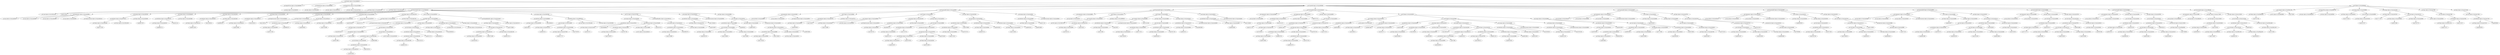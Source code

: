 strict digraph  {
<_ast.alias object at 0xa1be9cf10>;
<_ast.ImportFrom object at 0xa2a0b6090>;
<_ast.alias object at 0xa1be9c990>;
<_ast.ImportFrom object at 0xa2a0b68d0>;
<_ast.alias object at 0xa2a0db7d0>;
<_ast.alias object at 0xa2a437610>;
<_ast.ImportFrom object at 0xa2a3536d0>;
<_ast.Load object at 0x10295c1d0>;
<_ast.Name object at 0xa2a0b1950>;
<_ast.Name object at 0xa2a0ece50>;
Load4126530;
<_ast.arg object at 0xa2a4d2f10>;
<_ast.arg object at 0xa2a4d2fd0>;
<_ast.arg object at 0xa2a4d2e90>;
<_ast.arg object at 0xa2a4d2f50>;
<_ast.NameConstant object at 0xa2a4d2e10>;
<_ast.arguments object at 0xa2a4d2f90>;
<_ast.Name object at 0xa2a4d2ed0>;
Load3727339;
<_ast.Store object at 0x10295c290>;
<_ast.Attribute object at 0xa2a075b10>;
<_ast.Name object at 0xa2a4d2d90>;
Load9387109;
<_ast.Assign object at 0xa2a3f3290>;
<_ast.Name object at 0xa2a4d2d10>;
Load8694714;
<_ast.Attribute object at 0xa2a4d2e50>;
Store653216;
<_ast.Num object at 0xa2a4d2dd0>;
<_ast.Assign object at 0xa26a8eed0>;
<_ast.Name object at 0xa2a4d2c10>;
Load6012456;
<_ast.Attribute object at 0xa2a4d2d50>;
Store1999024;
<_ast.Name object at 0xa2a4d2cd0>;
Load6980192;
<_ast.Assign object at 0xa2a4d2c90>;
<_ast.Name object at 0xa2a4d2b10>;
Load5229961;
<_ast.Attribute object at 0xa2a4d2c50>;
Store5028014;
<_ast.NameConstant object at 0xa2a4d2bd0>;
<_ast.Assign object at 0xa2a4d2b90>;
<_ast.Name object at 0xa2a4d2b50>;
Store2388315;
<_ast.Name object at 0xa2a4d2990>;
Load3512539;
<_ast.Attribute object at 0xa2a4d2ad0>;
Load8486279;
<_ast.Name object at 0xa2a4d2a50>;
Load3059825;
<_ast.Call object at 0xa2a4d2a10>;
<_ast.Assign object at 0xa2a4d2a90>;
<_ast.Name object at 0xa2a4d2850>;
Load7201986;
<_ast.Attribute object at 0xa2a4d29d0>;
Store589846;
<_ast.List object at 0xa2a4d2910>;
Load2594186;
<_ast.Assign object at 0xa2a4d28d0>;
<_ast.Name object at 0xa2a4d2890>;
Store4219173;
<_ast.Num object at 0xa2a4d2750>;
<_ast.Assign object at 0xa2a4d27d0>;
<_ast.NameConstant object at 0xa2a4d2790>;
<_ast.Name object at 0xa2a4d2710>;
Store8934625;
<_ast.Name object at 0xa2a4d2550>;
Load4912866;
<_ast.Attribute object at 0xa2a4d2690>;
Load7546886;
<_ast.Name object at 0xa2a4d2510>;
Load9403602;
<_ast.Attribute object at 0xa2a4d2450>;
Load6708793;
<_ast.Call object at 0xa2a4d2590>;
<_ast.Attribute object at 0xa2a4d24d0>;
Load8026606;
<_ast.Str object at 0xa2a4d23d0>;
<_ast.Call object at 0xa2a4d2610>;
<_ast.Call object at 0xa2a4d25d0>;
<_ast.Assign object at 0xa2a4d2650>;
<_ast.Name object at 0xa2a4d2390>;
Load6623154;
<_ast.Attribute object at 0xa2a4d22d0>;
Load1443143;
<_ast.Attribute object at 0xa2a4d2410>;
Load4514714;
<_ast.Name object at 0xa2a4d2250>;
Load4608819;
<_ast.Call object at 0xa2a4d2350>;
<_ast.Expr object at 0xa2a4d2490>;
<_ast.Name object at 0xa2a4d2310>;
Store6088330;
<_ast.Add object at 0x10295cc90>;
<_ast.Num object at 0xa2a4d21d0>;
<_ast.AugAssign object at 0xa2a0b6350>;
<_ast.Name object at 0xa2a4d20d0>;
Load3390100;
<_ast.Attribute object at 0xa2a4d2210>;
Load9732589;
<_ast.Name object at 0xa2a4d2190>;
Load9581740;
<_ast.Call object at 0xa2a4d2150>;
<_ast.Expr object at 0xa2a4d2290>;
<_ast.While object at 0xa2a4d26d0>;
<_ast.Name object at 0xa2a4d2050>;
Load7570669;
<_ast.Pass object at 0xa2a4d2110>;
<_ast.ExceptHandler object at 0xa26235450>;
<_ast.Try object at 0xa2a4d2810>;
<_ast.Name object at 0xa2a4d2090>;
Load220502;
<_ast.Attribute object at 0xa1ba0bbd0>;
Store2886043;
<_ast.Name object at 0xa29c02410>;
Load6904243;
<_ast.Name object at 0xa2a257b50>;
Load5217727;
<_ast.Attribute object at 0xa29c02bd0>;
Load2784978;
<_ast.Call object at 0xa2a1f4d90>;
<_ast.Sub object at 0x10295cd50>;
<_ast.Num object at 0xa1b928390>;
<_ast.BinOp object at 0xa29bf07d0>;
<_ast.Assign object at 0xa1be942d0>;
<_ast.Name object at 0xa2a31e910>;
Load2052471;
<_ast.Attribute object at 0xa2a22f310>;
Store8488668;
<_ast.Name object at 0xa2a1ebf10>;
Load7250679;
<_ast.Attribute object at 0xa2a2a1ed0>;
Load1907198;
<_ast.Str object at 0xa2a3eb410>;
<_ast.Index object at 0xa2a23efd0>;
<_ast.Subscript object at 0xa2a204a90>;
Load1550716;
<_ast.Assign object at 0xa2a440490>;
<_ast.Name object at 0xa2a0c6410>;
Load1130488;
<_ast.Attribute object at 0xa2a0c6810>;
Store8895370;
<_ast.Num object at 0xa2a0c6d90>;
<_ast.Assign object at 0xa2a0c6210>;
<_ast.ExceptHandler object at 0xa2a49d110>;
<_ast.Try object at 0xa2a134790>;
<_ast.Name object at 0xa2a0c6790>;
Load2354997;
<_ast.Attribute object at 0xa2a0c60d0>;
Store7486564;
<_ast.NameConstant object at 0xa2a0c6950>;
<_ast.Assign object at 0xa2a0c6e10>;
<_ast.Name object at 0xa2a4cff50>;
Load5283130;
<_ast.Name object at 0xa2a4cfb10>;
Load1194682;
<_ast.Name object at 0xa2a4cfed0>;
Load730969;
<_ast.Call object at 0xa2a4cfb90>;
<_ast.Attribute object at 0xa2a4cffd0>;
Load498243;
<_ast.Name object at 0xa2a4cfa90>;
Load6678978;
<_ast.Name object at 0xa2a4cf990>;
Load2745534;
<_ast.Attribute object at 0xa2a4cfdd0>;
Load1136420;
<_ast.Num object at 0xa2a4cf910>;
<_ast.Index object at 0xa2a4cfd50>;
<_ast.Subscript object at 0xa2a4cfa10>;
Load6854988;
<_ast.keyword object at 0xa2a4cfe50>;
<_ast.Call object at 0xa2a4cfc10>;
<_ast.Expr object at 0xa2a4cfd90>;
<_ast.FunctionDef object at 0xa29bd8450>;
<_ast.arg object at 0xa2a4cf890>;
<_ast.arg object at 0xa2a4cfc50>;
<_ast.NameConstant object at 0xa2a4cf810>;
<_ast.arguments object at 0xa2a4cfcd0>;
<_ast.Name object at 0xa2a4cfb50>;
Load4045828;
<_ast.Attribute object at 0xa2a4cf790>;
Load720618;
<_ast.Return object at 0xa2a4cf710>;
<_ast.If object at 0xa2a4cfbd0>;
<_ast.Name object at 0xa2a4cfa50>;
Load1142689;
<_ast.IsNot object at 0x102961fd0>;
<_ast.NameConstant object at 0xa2a4cf610>;
<_ast.Compare object at 0xa2a4cf690>;
<_ast.Name object at 0xa2a4cf590>;
Load1595734;
<_ast.Attribute object at 0xa2a4cf9d0>;
Store8482570;
<_ast.Num object at 0xa2a4cf950>;
<_ast.Assign object at 0xa2a450190>;
<_ast.Name object at 0xa2a4cf850>;
Load2613123;
<_ast.Attribute object at 0xa2a4cf490>;
Load2135736;
<_ast.Name object at 0xa2a4cf210>;
Load4325537;
<_ast.Attribute object at 0xa2a4cf390>;
Load5187038;
<_ast.Name object at 0xa2a4cf190>;
Load7915495;
<_ast.Index object at 0xa2a4cf0d0>;
<_ast.Subscript object at 0xa2a4cf7d0>;
Load4790439;
<_ast.keyword object at 0xa2a4cf410>;
<_ast.Call object at 0xa2a4cf8d0>;
<_ast.Expr object at 0xa2a4cf510>;
<_ast.If object at 0xa2a4cfad0>;
<_ast.Name object at 0xa2a4cf050>;
Load1576231;
<_ast.Attribute object at 0xa2a4cf450>;
Load5105210;
<_ast.Attribute object at 0xa2a4cf090>;
Load2706892;
<_ast.Name object at 0xa2a4cf4d0>;
Load8487516;
<_ast.Attribute object at 0xa2a4cf3d0>;
Load4392832;
<_ast.Name object at 0xa2a4cf550>;
Load1516062;
<_ast.Attribute object at 0xa2a4cf350>;
Load9034911;
<_ast.Call object at 0xa2a4cf250>;
<_ast.Expr object at 0xa2a4cf1d0>;
<_ast.Name object at 0xa2a4cfe90>;
Load8555880;
<_ast.Attribute object at 0xa2a4cf5d0>;
Store672192;
<_ast.NameConstant object at 0xa2a4cf650>;
<_ast.Assign object at 0xa2a4cf2d0>;
<_ast.FunctionDef object at 0xa1ae4fc90>;
<_ast.arg object at 0xa2a4cfe10>;
<_ast.arguments object at 0xa2a4cf6d0>;
<_ast.Not object at 0x1029617d0>;
<_ast.Name object at 0xa2a4cdf50>;
Load7601531;
<_ast.Attribute object at 0xa2a4cf750>;
Load142615;
<_ast.UnaryOp object at 0xa2a4cf290>;
<_ast.Return object at 0xa1b6f9450>;
<_ast.If object at 0xa2a4cfd10>;
<_ast.Name object at 0xa2a4cde50>;
Load313490;
<_ast.Attribute object at 0xa2a4cdf90>;
Load21897;
<_ast.NameConstant object at 0xa2a4cde10>;
<_ast.Compare object at 0xa2a4cdfd0>;
IsNot7651380;
<_ast.Name object at 0xa2a4cdd10>;
Load7395450;
<_ast.Attribute object at 0xa2a4cdd50>;
Load8715253;
<_ast.Name object at 0xa2a4cdc90>;
Load6040243;
<_ast.Attribute object at 0xa2a4cdcd0>;
Load1941238;
<_ast.Call object at 0xa2a4cdd90>;
<_ast.Expr object at 0xa2a4cddd0>;
<_ast.Name object at 0xa2a4cdb90>;
Load8549131;
<_ast.Attribute object at 0xa2a4cdc10>;
Store6892680;
<_ast.NameConstant object at 0xa2a4cdb50>;
<_ast.Assign object at 0xa2a4cdc50>;
<_ast.If object at 0xa2a4cdf10>;
<_ast.Name object at 0xa2a4cda90>;
Load5053600;
<_ast.Attribute object at 0xa2a4cdad0>;
Store7849897;
<_ast.NameConstant object at 0xa2a4cda50>;
<_ast.Assign object at 0xa2a4cdb10>;
<_ast.FunctionDef object at 0xa2a4cf310>;
<_ast.arg object at 0xa2a4cd990>;
<_ast.arguments object at 0xa2a4cd9d0>;
<_ast.Name object at 0xa2a4cd8d0>;
Load1411755;
<_ast.Attribute object at 0xa2a4cd910>;
Store1614578;
<_ast.Num object at 0xa2a4cd890>;
<_ast.AugAssign object at 0xa2a4cd950>;
Add6735770;
<_ast.Name object at 0xa2a4cd750>;
Load1409429;
<_ast.Attribute object at 0xa2a4cd790>;
Load4021384;
<_ast.Name object at 0xa2a4cd650>;
Load9316963;
<_ast.Attribute object at 0xa2a4cd690>;
Load8967292;
<_ast.Name object at 0xa2a4cd590>;
Load8301575;
<_ast.Attribute object at 0xa2a4cd5d0>;
Load2253740;
<_ast.Index object at 0xa2a4cd610>;
<_ast.Subscript object at 0xa2a4cd6d0>;
Load2942528;
<_ast.keyword object at 0xa2a4cd710>;
<_ast.Call object at 0xa2a4cd810>;
<_ast.Expr object at 0xa2a4cd850>;
<_ast.Name object at 0xa2a4cd490>;
Load2233415;
<_ast.Attribute object at 0xa2a4cd4d0>;
Load8294804;
<_ast.Eq object at 0x102961a90>;
<_ast.Name object at 0xa2a4cd410>;
Load1999412;
<_ast.Attribute object at 0xa2a4cd450>;
Load9887098;
<_ast.Compare object at 0xa2a4cd510>;
<_ast.Name object at 0xa2a4cd350>;
Load1661711;
<_ast.Attribute object at 0xa2a4cd390>;
Load1619466;
<_ast.Name object at 0xa2a4cd290>;
Load4256045;
<_ast.Attribute object at 0xa2a4cd2d0>;
Store3893811;
<_ast.Num object at 0xa2a4cd250>;
<_ast.Assign object at 0xa2a4cd310>;
<_ast.Name object at 0xa2a4cd190>;
Load3825990;
<_ast.Attribute object at 0xa2a4cd1d0>;
Store2865100;
<_ast.Name object at 0xa2a4cd090>;
Load4440059;
<_ast.Attribute object at 0xa2a4cd0d0>;
Load71884;
<_ast.Attribute object at 0xa2a4cd110>;
Load6443521;
<_ast.Name object at 0xa2a42f790>;
Load1589315;
<_ast.Attribute object at 0xa2a4cd050>;
Load6921232;
<_ast.Name object at 0xa2a4cbfd0>;
Load8292644;
<_ast.Attribute object at 0xa2a4cb650>;
Load9053982;
<_ast.Call object at 0xa2a4cd150>;
<_ast.Assign object at 0xa2a4cd210>;
<_ast.Name object at 0xa2a4cbf10>;
Load3432857;
<_ast.Attribute object at 0xa2a4cbf50>;
Store5956822;
<_ast.NameConstant object at 0xa2a4cbed0>;
<_ast.Assign object at 0xa2a4cbf90>;
<_ast.Name object at 0xa2a4cbe10>;
Load5621295;
<_ast.Attribute object at 0xa2a4cbe50>;
Store9766180;
<_ast.NameConstant object at 0xa2a4cbdd0>;
<_ast.Assign object at 0xa2a4cbe90>;
<_ast.If object at 0xa2a4cd3d0>;
<_ast.Name object at 0xa2a4cbd10>;
Load4359505;
<_ast.Attribute object at 0xa2a4cbd50>;
Store6542663;
<_ast.Name object at 0xa2a4cbc10>;
Load654863;
<_ast.Attribute object at 0xa2a4cbc50>;
Load9049798;
<_ast.Attribute object at 0xa2a4cbc90>;
Load9950565;
<_ast.Name object at 0xa2a4cbb90>;
Load3230088;
<_ast.Attribute object at 0xa2a4cbbd0>;
Load7123965;
<_ast.Name object at 0xa2a4cbb10>;
Load2000539;
<_ast.Attribute object at 0xa2a4cbb50>;
Load5425883;
<_ast.Call object at 0xa2a4cbcd0>;
<_ast.Assign object at 0xa2a4cbd90>;
<_ast.If object at 0xa2a4cd550>;
<_ast.FunctionDef object at 0xa2a4cda10>;
<_ast.arg object at 0xa2a4cba10>;
<_ast.arg object at 0xa2a4cb9d0>;
<_ast.arg object at 0xa2a4cb990>;
<_ast.NameConstant object at 0xa2a4cb950>;
<_ast.arguments object at 0xa2a4cba50>;
<_ast.Name object at 0xa2a4cb8d0>;
Load7694453;
<_ast.Name object at 0xa2a4cb7d0>;
Load6330587;
<_ast.Attribute object at 0xa2a4cb810>;
Load7263181;
<_ast.Call object at 0xa2a4cb850>;
<_ast.Expr object at 0xa2a4cb890>;
<_ast.If object at 0xa2a4cb910>;
<_ast.Name object at 0xa2a4cb5d0>;
Load9934267;
<_ast.Name object at 0xa2a4cb590>;
Load2361985;
<_ast.Name object at 0xa2a4cb550>;
Load8489496;
<_ast.Call object at 0xa2a4cb610>;
<_ast.Attribute object at 0xa2a4cb710>;
Load1301416;
<_ast.Name object at 0xa2a4cb4d0>;
Load7969968;
<_ast.keyword object at 0xa2a4cb510>;
<_ast.Call object at 0xa2a4cb750>;
<_ast.Expr object at 0xa2a4cb790>;
<_ast.FunctionDef object at 0xa2a4cbad0>;
<_ast.arg object at 0xa2a4cb410>;
<_ast.arg object at 0xa2a4cb3d0>;
<_ast.arg object at 0xa2a4cb390>;
<_ast.NameConstant object at 0xa2a4cb350>;
<_ast.arguments object at 0xa2a4cb450>;
<_ast.Name object at 0xa2a4cb2d0>;
Load8285029;
<_ast.Name object at 0xa2a4cb1d0>;
Load7697349;
<_ast.Attribute object at 0xa2a4cb210>;
Load1812662;
<_ast.Call object at 0xa2a4cb250>;
<_ast.Expr object at 0xa2a4cb290>;
<_ast.If object at 0xa2a4cb310>;
<_ast.Name object at 0xa2a4cb090>;
Load7286330;
<_ast.Name object at 0xa2a4cb050>;
Load585433;
<_ast.Name object at 0xa2a34a850>;
Load9656825;
<_ast.Call object at 0xa2a4cb0d0>;
<_ast.Attribute object at 0xa2a4cb110>;
Load1145469;
<_ast.Name object at 0xa2a4c9f90>;
Load371020;
<_ast.keyword object at 0xa2a4c9fd0>;
<_ast.Call object at 0xa2a4cb150>;
<_ast.Expr object at 0xa2a4cb190>;
<_ast.FunctionDef object at 0xa2a4cb490>;
<_ast.arg object at 0xa2a4c9ed0>;
<_ast.arg object at 0xa2a4c9e90>;
<_ast.arg object at 0xa2a4c9e50>;
<_ast.NameConstant object at 0xa2a4c9e10>;
<_ast.arguments object at 0xa2a4c9f10>;
<_ast.Name object at 0xa2a4c9d90>;
Load6326877;
<_ast.Name object at 0xa2a4c9c90>;
Load9691868;
<_ast.Attribute object at 0xa2a4c9cd0>;
Load6789170;
<_ast.Call object at 0xa2a4c9d10>;
<_ast.Expr object at 0xa2a4c9d50>;
<_ast.If object at 0xa2a4c9dd0>;
<_ast.Name object at 0xa2a4c9b50>;
Load5959239;
<_ast.Name object at 0xa2a4c9b10>;
Load1181563;
<_ast.Name object at 0xa2a4c9a90>;
Load6035864;
<_ast.Call object at 0xa2a4c9b90>;
<_ast.Attribute object at 0xa2a4c9bd0>;
Load1904595;
<_ast.Name object at 0xa2a4c9a10>;
Load5240208;
<_ast.keyword object at 0xa2a4c9a50>;
<_ast.Call object at 0xa2a4c9c10>;
<_ast.Expr object at 0xa2a4c9c50>;
<_ast.FunctionDef object at 0xa2a4c9f50>;
<_ast.arg object at 0xa2a4c9950>;
<_ast.arg object at 0xa2a4c9910>;
<_ast.arguments object at 0xa2a4c9990>;
<_ast.Name object at 0xa2a4c9810>;
Load7231175;
<_ast.Attribute object at 0xa2a4c9850>;
Load4354314;
<_ast.Call object at 0xa2a4c9890>;
<_ast.Expr object at 0xa2a4c98d0>;
<_ast.Name object at 0xa2a4c96d0>;
Load9335801;
<_ast.Name object at 0xa2a4c9690>;
Load6764593;
<_ast.Name object at 0xa2a4c9650>;
Load7620881;
<_ast.Call object at 0xa2a4c9710>;
<_ast.Attribute object at 0xa2a4c9750>;
Load6555686;
<_ast.Name object at 0xa2a4c95d0>;
Load5901966;
<_ast.keyword object at 0xa2a4c9610>;
<_ast.Call object at 0xa2a4c9790>;
<_ast.Expr object at 0xa2a4c97d0>;
<_ast.FunctionDef object at 0xa2a4c99d0>;
<_ast.arg object at 0xa2a4c9510>;
<_ast.arg object at 0xa2a4c94d0>;
<_ast.arguments object at 0xa2a4c9550>;
<_ast.Name object at 0xa2a4c93d0>;
Load8436752;
<_ast.Attribute object at 0xa2a4c9410>;
Load3281196;
<_ast.Call object at 0xa2a4c9450>;
<_ast.Expr object at 0xa2a4c9490>;
<_ast.Name object at 0xa2a4c9290>;
Load5880244;
<_ast.Name object at 0xa2a4c9250>;
Load8334562;
<_ast.Name object at 0xa2a4c9210>;
Load9168456;
<_ast.Call object at 0xa2a4c92d0>;
<_ast.Attribute object at 0xa2a4c9310>;
Load8190141;
<_ast.Name object at 0xa29be8390>;
Load7268909;
<_ast.keyword object at 0xa2a116550>;
<_ast.Call object at 0xa2a4c9350>;
<_ast.Expr object at 0xa2a4c9390>;
<_ast.FunctionDef object at 0xa2a4c9590>;
<_ast.arg object at 0xa2a0bb890>;
<_ast.arg object at 0xa2a0bbc50>;
<_ast.arguments object at 0xa2a103f90>;
<_ast.Name object at 0xa29c04990>;
Load5690029;
<_ast.Attribute object at 0xa29c045d0>;
Load7544504;
<_ast.Call object at 0xa2a120e50>;
<_ast.Expr object at 0xa2a127bd0>;
<_ast.Name object at 0xa29be65d0>;
Load7144837;
<_ast.Name object at 0xa29b9c190>;
Load9481334;
<_ast.Name object at 0xa29baa250>;
Load3490195;
<_ast.Call object at 0xa2a13b150>;
<_ast.Attribute object at 0xa2a13b110>;
Load878918;
<_ast.Name object at 0xa29bc1d10>;
Load2101856;
<_ast.keyword object at 0xa29b2a3d0>;
<_ast.Call object at 0xa2a12d7d0>;
<_ast.Expr object at 0xa2a134550>;
<_ast.FunctionDef object at 0xa2a0f87d0>;
<_ast.ClassDef object at 0xa2a0d5b90>;
<_ast.Name object at 0xa29bd40d0>;
Load7013768;
<_ast.Str object at 0xa29bd4890>;
<_ast.Compare object at 0xa29bc1550>;
Eq2573006;
<_ast.alias object at 0xa29bbbe50>;
<_ast.alias object at 0xa2a0d3f50>;
<_ast.ImportFrom object at 0xa29bdc750>;
<_ast.Name object at 0xa2a0d3f10>;
Store3722929;
<_ast.Name object at 0xa2a4c91d0>;
Load3133707;
<_ast.Call object at 0xa2a0d3f90>;
<_ast.Assign object at 0xa2a0d3fd0>;
<_ast.Name object at 0xa2a4c9150>;
Store7771192;
<_ast.Name object at 0xa2a4c90d0>;
Load9222984;
<_ast.Name object at 0xa2a4c9090>;
Load7353778;
<_ast.Str object at 0xa2a4c9050>;
<_ast.Call object at 0xa2a4c9110>;
<_ast.Assign object at 0xa2a4c9190>;
<_ast.Name object at 0xa2a4c7f10>;
Load4731571;
<_ast.Attribute object at 0xa2a4c7f50>;
Load2110472;
<_ast.Call object at 0xa2a4c7f90>;
<_ast.Expr object at 0xa2a4c7fd0>;
<_ast.Name object at 0xa2a4c7e10>;
Load2048799;
<_ast.Attribute object at 0xa2a4c7e50>;
Load8399820;
<_ast.Call object at 0xa2a4c7e90>;
<_ast.Expr object at 0xa2a4c7ed0>;
<_ast.If object at 0xa2a0b6ad0>;
<_ast.Module object at 0xa2a0b6810>;
<_ast.ImportFrom object at 0xa2a0b6090> -> <_ast.alias object at 0xa1be9cf10>;
<_ast.ImportFrom object at 0xa2a0b68d0> -> <_ast.alias object at 0xa1be9c990>;
<_ast.ImportFrom object at 0xa2a3536d0> -> <_ast.alias object at 0xa2a0db7d0>;
<_ast.ImportFrom object at 0xa2a3536d0> -> <_ast.alias object at 0xa2a437610>;
<_ast.Name object at 0xa2a0b1950> -> <_ast.Load object at 0x10295c1d0>;
<_ast.Name object at 0xa2a0ece50> -> Load4126530;
<_ast.arguments object at 0xa2a4d2f90> -> <_ast.arg object at 0xa2a4d2f10>;
<_ast.arguments object at 0xa2a4d2f90> -> <_ast.arg object at 0xa2a4d2fd0>;
<_ast.arguments object at 0xa2a4d2f90> -> <_ast.arg object at 0xa2a4d2e90>;
<_ast.arguments object at 0xa2a4d2f90> -> <_ast.arg object at 0xa2a4d2f50>;
<_ast.arguments object at 0xa2a4d2f90> -> <_ast.NameConstant object at 0xa2a4d2e10>;
<_ast.Name object at 0xa2a4d2ed0> -> Load3727339;
<_ast.Attribute object at 0xa2a075b10> -> <_ast.Name object at 0xa2a4d2ed0>;
<_ast.Attribute object at 0xa2a075b10> -> <_ast.Store object at 0x10295c290>;
<_ast.Name object at 0xa2a4d2d90> -> Load9387109;
<_ast.Assign object at 0xa2a3f3290> -> <_ast.Attribute object at 0xa2a075b10>;
<_ast.Assign object at 0xa2a3f3290> -> <_ast.Name object at 0xa2a4d2d90>;
<_ast.Name object at 0xa2a4d2d10> -> Load8694714;
<_ast.Attribute object at 0xa2a4d2e50> -> <_ast.Name object at 0xa2a4d2d10>;
<_ast.Attribute object at 0xa2a4d2e50> -> Store653216;
<_ast.Assign object at 0xa26a8eed0> -> <_ast.Attribute object at 0xa2a4d2e50>;
<_ast.Assign object at 0xa26a8eed0> -> <_ast.Num object at 0xa2a4d2dd0>;
<_ast.Name object at 0xa2a4d2c10> -> Load6012456;
<_ast.Attribute object at 0xa2a4d2d50> -> <_ast.Name object at 0xa2a4d2c10>;
<_ast.Attribute object at 0xa2a4d2d50> -> Store1999024;
<_ast.Name object at 0xa2a4d2cd0> -> Load6980192;
<_ast.Assign object at 0xa2a4d2c90> -> <_ast.Attribute object at 0xa2a4d2d50>;
<_ast.Assign object at 0xa2a4d2c90> -> <_ast.Name object at 0xa2a4d2cd0>;
<_ast.Name object at 0xa2a4d2b10> -> Load5229961;
<_ast.Attribute object at 0xa2a4d2c50> -> <_ast.Name object at 0xa2a4d2b10>;
<_ast.Attribute object at 0xa2a4d2c50> -> Store5028014;
<_ast.Assign object at 0xa2a4d2b90> -> <_ast.Attribute object at 0xa2a4d2c50>;
<_ast.Assign object at 0xa2a4d2b90> -> <_ast.NameConstant object at 0xa2a4d2bd0>;
<_ast.Name object at 0xa2a4d2b50> -> Store2388315;
<_ast.Name object at 0xa2a4d2990> -> Load3512539;
<_ast.Attribute object at 0xa2a4d2ad0> -> <_ast.Name object at 0xa2a4d2990>;
<_ast.Attribute object at 0xa2a4d2ad0> -> Load8486279;
<_ast.Name object at 0xa2a4d2a50> -> Load3059825;
<_ast.Call object at 0xa2a4d2a10> -> <_ast.Attribute object at 0xa2a4d2ad0>;
<_ast.Call object at 0xa2a4d2a10> -> <_ast.Name object at 0xa2a4d2a50>;
<_ast.Assign object at 0xa2a4d2a90> -> <_ast.Name object at 0xa2a4d2b50>;
<_ast.Assign object at 0xa2a4d2a90> -> <_ast.Call object at 0xa2a4d2a10>;
<_ast.Name object at 0xa2a4d2850> -> Load7201986;
<_ast.Attribute object at 0xa2a4d29d0> -> <_ast.Name object at 0xa2a4d2850>;
<_ast.Attribute object at 0xa2a4d29d0> -> Store589846;
<_ast.List object at 0xa2a4d2910> -> Load2594186;
<_ast.Assign object at 0xa2a4d28d0> -> <_ast.Attribute object at 0xa2a4d29d0>;
<_ast.Assign object at 0xa2a4d28d0> -> <_ast.List object at 0xa2a4d2910>;
<_ast.Name object at 0xa2a4d2890> -> Store4219173;
<_ast.Assign object at 0xa2a4d27d0> -> <_ast.Name object at 0xa2a4d2890>;
<_ast.Assign object at 0xa2a4d27d0> -> <_ast.Num object at 0xa2a4d2750>;
<_ast.Name object at 0xa2a4d2710> -> Store8934625;
<_ast.Name object at 0xa2a4d2550> -> Load4912866;
<_ast.Attribute object at 0xa2a4d2690> -> <_ast.Name object at 0xa2a4d2550>;
<_ast.Attribute object at 0xa2a4d2690> -> Load7546886;
<_ast.Name object at 0xa2a4d2510> -> Load9403602;
<_ast.Attribute object at 0xa2a4d2450> -> <_ast.Name object at 0xa2a4d2510>;
<_ast.Attribute object at 0xa2a4d2450> -> Load6708793;
<_ast.Call object at 0xa2a4d2590> -> <_ast.Attribute object at 0xa2a4d2450>;
<_ast.Attribute object at 0xa2a4d24d0> -> <_ast.Call object at 0xa2a4d2590>;
<_ast.Attribute object at 0xa2a4d24d0> -> Load8026606;
<_ast.Call object at 0xa2a4d2610> -> <_ast.Attribute object at 0xa2a4d24d0>;
<_ast.Call object at 0xa2a4d2610> -> <_ast.Str object at 0xa2a4d23d0>;
<_ast.Call object at 0xa2a4d25d0> -> <_ast.Attribute object at 0xa2a4d2690>;
<_ast.Call object at 0xa2a4d25d0> -> <_ast.Call object at 0xa2a4d2610>;
<_ast.Assign object at 0xa2a4d2650> -> <_ast.Name object at 0xa2a4d2710>;
<_ast.Assign object at 0xa2a4d2650> -> <_ast.Call object at 0xa2a4d25d0>;
<_ast.Name object at 0xa2a4d2390> -> Load6623154;
<_ast.Attribute object at 0xa2a4d22d0> -> <_ast.Name object at 0xa2a4d2390>;
<_ast.Attribute object at 0xa2a4d22d0> -> Load1443143;
<_ast.Attribute object at 0xa2a4d2410> -> <_ast.Attribute object at 0xa2a4d22d0>;
<_ast.Attribute object at 0xa2a4d2410> -> Load4514714;
<_ast.Name object at 0xa2a4d2250> -> Load4608819;
<_ast.Call object at 0xa2a4d2350> -> <_ast.Attribute object at 0xa2a4d2410>;
<_ast.Call object at 0xa2a4d2350> -> <_ast.Name object at 0xa2a4d2250>;
<_ast.Expr object at 0xa2a4d2490> -> <_ast.Call object at 0xa2a4d2350>;
<_ast.Name object at 0xa2a4d2310> -> Store6088330;
<_ast.AugAssign object at 0xa2a0b6350> -> <_ast.Name object at 0xa2a4d2310>;
<_ast.AugAssign object at 0xa2a0b6350> -> <_ast.Add object at 0x10295cc90>;
<_ast.AugAssign object at 0xa2a0b6350> -> <_ast.Num object at 0xa2a4d21d0>;
<_ast.Name object at 0xa2a4d20d0> -> Load3390100;
<_ast.Attribute object at 0xa2a4d2210> -> <_ast.Name object at 0xa2a4d20d0>;
<_ast.Attribute object at 0xa2a4d2210> -> Load9732589;
<_ast.Name object at 0xa2a4d2190> -> Load9581740;
<_ast.Call object at 0xa2a4d2150> -> <_ast.Attribute object at 0xa2a4d2210>;
<_ast.Call object at 0xa2a4d2150> -> <_ast.Name object at 0xa2a4d2190>;
<_ast.Expr object at 0xa2a4d2290> -> <_ast.Call object at 0xa2a4d2150>;
<_ast.While object at 0xa2a4d26d0> -> <_ast.NameConstant object at 0xa2a4d2790>;
<_ast.While object at 0xa2a4d26d0> -> <_ast.Assign object at 0xa2a4d2650>;
<_ast.While object at 0xa2a4d26d0> -> <_ast.Expr object at 0xa2a4d2490>;
<_ast.While object at 0xa2a4d26d0> -> <_ast.AugAssign object at 0xa2a0b6350>;
<_ast.While object at 0xa2a4d26d0> -> <_ast.Expr object at 0xa2a4d2290>;
<_ast.Name object at 0xa2a4d2050> -> Load7570669;
<_ast.ExceptHandler object at 0xa26235450> -> <_ast.Name object at 0xa2a4d2050>;
<_ast.ExceptHandler object at 0xa26235450> -> <_ast.Pass object at 0xa2a4d2110>;
<_ast.Try object at 0xa2a4d2810> -> <_ast.While object at 0xa2a4d26d0>;
<_ast.Try object at 0xa2a4d2810> -> <_ast.ExceptHandler object at 0xa26235450>;
<_ast.Name object at 0xa2a4d2090> -> Load220502;
<_ast.Attribute object at 0xa1ba0bbd0> -> <_ast.Name object at 0xa2a4d2090>;
<_ast.Attribute object at 0xa1ba0bbd0> -> Store2886043;
<_ast.Name object at 0xa29c02410> -> Load6904243;
<_ast.Name object at 0xa2a257b50> -> Load5217727;
<_ast.Attribute object at 0xa29c02bd0> -> <_ast.Name object at 0xa2a257b50>;
<_ast.Attribute object at 0xa29c02bd0> -> Load2784978;
<_ast.Call object at 0xa2a1f4d90> -> <_ast.Name object at 0xa29c02410>;
<_ast.Call object at 0xa2a1f4d90> -> <_ast.Attribute object at 0xa29c02bd0>;
<_ast.BinOp object at 0xa29bf07d0> -> <_ast.Call object at 0xa2a1f4d90>;
<_ast.BinOp object at 0xa29bf07d0> -> <_ast.Sub object at 0x10295cd50>;
<_ast.BinOp object at 0xa29bf07d0> -> <_ast.Num object at 0xa1b928390>;
<_ast.Assign object at 0xa1be942d0> -> <_ast.Attribute object at 0xa1ba0bbd0>;
<_ast.Assign object at 0xa1be942d0> -> <_ast.BinOp object at 0xa29bf07d0>;
<_ast.Name object at 0xa2a31e910> -> Load2052471;
<_ast.Attribute object at 0xa2a22f310> -> <_ast.Name object at 0xa2a31e910>;
<_ast.Attribute object at 0xa2a22f310> -> Store8488668;
<_ast.Name object at 0xa2a1ebf10> -> Load7250679;
<_ast.Attribute object at 0xa2a2a1ed0> -> <_ast.Name object at 0xa2a1ebf10>;
<_ast.Attribute object at 0xa2a2a1ed0> -> Load1907198;
<_ast.Index object at 0xa2a23efd0> -> <_ast.Str object at 0xa2a3eb410>;
<_ast.Subscript object at 0xa2a204a90> -> <_ast.Attribute object at 0xa2a2a1ed0>;
<_ast.Subscript object at 0xa2a204a90> -> <_ast.Index object at 0xa2a23efd0>;
<_ast.Subscript object at 0xa2a204a90> -> Load1550716;
<_ast.Assign object at 0xa2a440490> -> <_ast.Attribute object at 0xa2a22f310>;
<_ast.Assign object at 0xa2a440490> -> <_ast.Subscript object at 0xa2a204a90>;
<_ast.Name object at 0xa2a0c6410> -> Load1130488;
<_ast.Attribute object at 0xa2a0c6810> -> <_ast.Name object at 0xa2a0c6410>;
<_ast.Attribute object at 0xa2a0c6810> -> Store8895370;
<_ast.Assign object at 0xa2a0c6210> -> <_ast.Attribute object at 0xa2a0c6810>;
<_ast.Assign object at 0xa2a0c6210> -> <_ast.Num object at 0xa2a0c6d90>;
<_ast.ExceptHandler object at 0xa2a49d110> -> <_ast.Assign object at 0xa2a0c6210>;
<_ast.Try object at 0xa2a134790> -> <_ast.Assign object at 0xa2a440490>;
<_ast.Try object at 0xa2a134790> -> <_ast.ExceptHandler object at 0xa2a49d110>;
<_ast.Name object at 0xa2a0c6790> -> Load2354997;
<_ast.Attribute object at 0xa2a0c60d0> -> <_ast.Name object at 0xa2a0c6790>;
<_ast.Attribute object at 0xa2a0c60d0> -> Store7486564;
<_ast.Assign object at 0xa2a0c6e10> -> <_ast.Attribute object at 0xa2a0c60d0>;
<_ast.Assign object at 0xa2a0c6e10> -> <_ast.NameConstant object at 0xa2a0c6950>;
<_ast.Name object at 0xa2a4cff50> -> Load5283130;
<_ast.Name object at 0xa2a4cfb10> -> Load1194682;
<_ast.Name object at 0xa2a4cfed0> -> Load730969;
<_ast.Call object at 0xa2a4cfb90> -> <_ast.Name object at 0xa2a4cff50>;
<_ast.Call object at 0xa2a4cfb90> -> <_ast.Name object at 0xa2a4cfb10>;
<_ast.Call object at 0xa2a4cfb90> -> <_ast.Name object at 0xa2a4cfed0>;
<_ast.Attribute object at 0xa2a4cffd0> -> <_ast.Call object at 0xa2a4cfb90>;
<_ast.Attribute object at 0xa2a4cffd0> -> Load498243;
<_ast.Name object at 0xa2a4cfa90> -> Load6678978;
<_ast.Name object at 0xa2a4cf990> -> Load2745534;
<_ast.Attribute object at 0xa2a4cfdd0> -> <_ast.Name object at 0xa2a4cf990>;
<_ast.Attribute object at 0xa2a4cfdd0> -> Load1136420;
<_ast.Index object at 0xa2a4cfd50> -> <_ast.Num object at 0xa2a4cf910>;
<_ast.Subscript object at 0xa2a4cfa10> -> <_ast.Attribute object at 0xa2a4cfdd0>;
<_ast.Subscript object at 0xa2a4cfa10> -> <_ast.Index object at 0xa2a4cfd50>;
<_ast.Subscript object at 0xa2a4cfa10> -> Load6854988;
<_ast.keyword object at 0xa2a4cfe50> -> <_ast.Subscript object at 0xa2a4cfa10>;
<_ast.Call object at 0xa2a4cfc10> -> <_ast.Attribute object at 0xa2a4cffd0>;
<_ast.Call object at 0xa2a4cfc10> -> <_ast.Name object at 0xa2a4cfa90>;
<_ast.Call object at 0xa2a4cfc10> -> <_ast.keyword object at 0xa2a4cfe50>;
<_ast.Expr object at 0xa2a4cfd90> -> <_ast.Call object at 0xa2a4cfc10>;
<_ast.FunctionDef object at 0xa29bd8450> -> <_ast.arguments object at 0xa2a4d2f90>;
<_ast.FunctionDef object at 0xa29bd8450> -> <_ast.Assign object at 0xa2a3f3290>;
<_ast.FunctionDef object at 0xa29bd8450> -> <_ast.Assign object at 0xa26a8eed0>;
<_ast.FunctionDef object at 0xa29bd8450> -> <_ast.Assign object at 0xa2a4d2c90>;
<_ast.FunctionDef object at 0xa29bd8450> -> <_ast.Assign object at 0xa2a4d2b90>;
<_ast.FunctionDef object at 0xa29bd8450> -> <_ast.Assign object at 0xa2a4d2a90>;
<_ast.FunctionDef object at 0xa29bd8450> -> <_ast.Assign object at 0xa2a4d28d0>;
<_ast.FunctionDef object at 0xa29bd8450> -> <_ast.Assign object at 0xa2a4d27d0>;
<_ast.FunctionDef object at 0xa29bd8450> -> <_ast.Try object at 0xa2a4d2810>;
<_ast.FunctionDef object at 0xa29bd8450> -> <_ast.Assign object at 0xa1be942d0>;
<_ast.FunctionDef object at 0xa29bd8450> -> <_ast.Try object at 0xa2a134790>;
<_ast.FunctionDef object at 0xa29bd8450> -> <_ast.Assign object at 0xa2a0c6e10>;
<_ast.FunctionDef object at 0xa29bd8450> -> <_ast.Expr object at 0xa2a4cfd90>;
<_ast.arguments object at 0xa2a4cfcd0> -> <_ast.arg object at 0xa2a4cf890>;
<_ast.arguments object at 0xa2a4cfcd0> -> <_ast.arg object at 0xa2a4cfc50>;
<_ast.arguments object at 0xa2a4cfcd0> -> <_ast.NameConstant object at 0xa2a4cf810>;
<_ast.Name object at 0xa2a4cfb50> -> Load4045828;
<_ast.Attribute object at 0xa2a4cf790> -> <_ast.Name object at 0xa2a4cfb50>;
<_ast.Attribute object at 0xa2a4cf790> -> Load720618;
<_ast.If object at 0xa2a4cfbd0> -> <_ast.Attribute object at 0xa2a4cf790>;
<_ast.If object at 0xa2a4cfbd0> -> <_ast.Return object at 0xa2a4cf710>;
<_ast.Name object at 0xa2a4cfa50> -> Load1142689;
<_ast.Compare object at 0xa2a4cf690> -> <_ast.Name object at 0xa2a4cfa50>;
<_ast.Compare object at 0xa2a4cf690> -> <_ast.IsNot object at 0x102961fd0>;
<_ast.Compare object at 0xa2a4cf690> -> <_ast.NameConstant object at 0xa2a4cf610>;
<_ast.Name object at 0xa2a4cf590> -> Load1595734;
<_ast.Attribute object at 0xa2a4cf9d0> -> <_ast.Name object at 0xa2a4cf590>;
<_ast.Attribute object at 0xa2a4cf9d0> -> Store8482570;
<_ast.Assign object at 0xa2a450190> -> <_ast.Attribute object at 0xa2a4cf9d0>;
<_ast.Assign object at 0xa2a450190> -> <_ast.Num object at 0xa2a4cf950>;
<_ast.Name object at 0xa2a4cf850> -> Load2613123;
<_ast.Attribute object at 0xa2a4cf490> -> <_ast.Name object at 0xa2a4cf850>;
<_ast.Attribute object at 0xa2a4cf490> -> Load2135736;
<_ast.Name object at 0xa2a4cf210> -> Load4325537;
<_ast.Attribute object at 0xa2a4cf390> -> <_ast.Name object at 0xa2a4cf210>;
<_ast.Attribute object at 0xa2a4cf390> -> Load5187038;
<_ast.Name object at 0xa2a4cf190> -> Load7915495;
<_ast.Index object at 0xa2a4cf0d0> -> <_ast.Name object at 0xa2a4cf190>;
<_ast.Subscript object at 0xa2a4cf7d0> -> <_ast.Attribute object at 0xa2a4cf390>;
<_ast.Subscript object at 0xa2a4cf7d0> -> <_ast.Index object at 0xa2a4cf0d0>;
<_ast.Subscript object at 0xa2a4cf7d0> -> Load4790439;
<_ast.keyword object at 0xa2a4cf410> -> <_ast.Subscript object at 0xa2a4cf7d0>;
<_ast.Call object at 0xa2a4cf8d0> -> <_ast.Attribute object at 0xa2a4cf490>;
<_ast.Call object at 0xa2a4cf8d0> -> <_ast.keyword object at 0xa2a4cf410>;
<_ast.Expr object at 0xa2a4cf510> -> <_ast.Call object at 0xa2a4cf8d0>;
<_ast.If object at 0xa2a4cfad0> -> <_ast.Compare object at 0xa2a4cf690>;
<_ast.If object at 0xa2a4cfad0> -> <_ast.Assign object at 0xa2a450190>;
<_ast.If object at 0xa2a4cfad0> -> <_ast.Expr object at 0xa2a4cf510>;
<_ast.Name object at 0xa2a4cf050> -> Load1576231;
<_ast.Attribute object at 0xa2a4cf450> -> <_ast.Name object at 0xa2a4cf050>;
<_ast.Attribute object at 0xa2a4cf450> -> Load5105210;
<_ast.Attribute object at 0xa2a4cf090> -> <_ast.Attribute object at 0xa2a4cf450>;
<_ast.Attribute object at 0xa2a4cf090> -> Load2706892;
<_ast.Name object at 0xa2a4cf4d0> -> Load8487516;
<_ast.Attribute object at 0xa2a4cf3d0> -> <_ast.Name object at 0xa2a4cf4d0>;
<_ast.Attribute object at 0xa2a4cf3d0> -> Load4392832;
<_ast.Name object at 0xa2a4cf550> -> Load1516062;
<_ast.Attribute object at 0xa2a4cf350> -> <_ast.Name object at 0xa2a4cf550>;
<_ast.Attribute object at 0xa2a4cf350> -> Load9034911;
<_ast.Call object at 0xa2a4cf250> -> <_ast.Attribute object at 0xa2a4cf090>;
<_ast.Call object at 0xa2a4cf250> -> <_ast.Attribute object at 0xa2a4cf3d0>;
<_ast.Call object at 0xa2a4cf250> -> <_ast.Attribute object at 0xa2a4cf350>;
<_ast.Expr object at 0xa2a4cf1d0> -> <_ast.Call object at 0xa2a4cf250>;
<_ast.Name object at 0xa2a4cfe90> -> Load8555880;
<_ast.Attribute object at 0xa2a4cf5d0> -> <_ast.Name object at 0xa2a4cfe90>;
<_ast.Attribute object at 0xa2a4cf5d0> -> Store672192;
<_ast.Assign object at 0xa2a4cf2d0> -> <_ast.Attribute object at 0xa2a4cf5d0>;
<_ast.Assign object at 0xa2a4cf2d0> -> <_ast.NameConstant object at 0xa2a4cf650>;
<_ast.FunctionDef object at 0xa1ae4fc90> -> <_ast.arguments object at 0xa2a4cfcd0>;
<_ast.FunctionDef object at 0xa1ae4fc90> -> <_ast.If object at 0xa2a4cfbd0>;
<_ast.FunctionDef object at 0xa1ae4fc90> -> <_ast.If object at 0xa2a4cfad0>;
<_ast.FunctionDef object at 0xa1ae4fc90> -> <_ast.Expr object at 0xa2a4cf1d0>;
<_ast.FunctionDef object at 0xa1ae4fc90> -> <_ast.Assign object at 0xa2a4cf2d0>;
<_ast.arguments object at 0xa2a4cf6d0> -> <_ast.arg object at 0xa2a4cfe10>;
<_ast.Name object at 0xa2a4cdf50> -> Load7601531;
<_ast.Attribute object at 0xa2a4cf750> -> <_ast.Name object at 0xa2a4cdf50>;
<_ast.Attribute object at 0xa2a4cf750> -> Load142615;
<_ast.UnaryOp object at 0xa2a4cf290> -> <_ast.Not object at 0x1029617d0>;
<_ast.UnaryOp object at 0xa2a4cf290> -> <_ast.Attribute object at 0xa2a4cf750>;
<_ast.If object at 0xa2a4cfd10> -> <_ast.UnaryOp object at 0xa2a4cf290>;
<_ast.If object at 0xa2a4cfd10> -> <_ast.Return object at 0xa1b6f9450>;
<_ast.Name object at 0xa2a4cde50> -> Load313490;
<_ast.Attribute object at 0xa2a4cdf90> -> <_ast.Name object at 0xa2a4cde50>;
<_ast.Attribute object at 0xa2a4cdf90> -> Load21897;
<_ast.Compare object at 0xa2a4cdfd0> -> <_ast.Attribute object at 0xa2a4cdf90>;
<_ast.Compare object at 0xa2a4cdfd0> -> IsNot7651380;
<_ast.Compare object at 0xa2a4cdfd0> -> <_ast.NameConstant object at 0xa2a4cde10>;
<_ast.Name object at 0xa2a4cdd10> -> Load7395450;
<_ast.Attribute object at 0xa2a4cdd50> -> <_ast.Name object at 0xa2a4cdd10>;
<_ast.Attribute object at 0xa2a4cdd50> -> Load8715253;
<_ast.Name object at 0xa2a4cdc90> -> Load6040243;
<_ast.Attribute object at 0xa2a4cdcd0> -> <_ast.Name object at 0xa2a4cdc90>;
<_ast.Attribute object at 0xa2a4cdcd0> -> Load1941238;
<_ast.Call object at 0xa2a4cdd90> -> <_ast.Attribute object at 0xa2a4cdd50>;
<_ast.Call object at 0xa2a4cdd90> -> <_ast.Attribute object at 0xa2a4cdcd0>;
<_ast.Expr object at 0xa2a4cddd0> -> <_ast.Call object at 0xa2a4cdd90>;
<_ast.Name object at 0xa2a4cdb90> -> Load8549131;
<_ast.Attribute object at 0xa2a4cdc10> -> <_ast.Name object at 0xa2a4cdb90>;
<_ast.Attribute object at 0xa2a4cdc10> -> Store6892680;
<_ast.Assign object at 0xa2a4cdc50> -> <_ast.Attribute object at 0xa2a4cdc10>;
<_ast.Assign object at 0xa2a4cdc50> -> <_ast.NameConstant object at 0xa2a4cdb50>;
<_ast.If object at 0xa2a4cdf10> -> <_ast.Compare object at 0xa2a4cdfd0>;
<_ast.If object at 0xa2a4cdf10> -> <_ast.Expr object at 0xa2a4cddd0>;
<_ast.If object at 0xa2a4cdf10> -> <_ast.Assign object at 0xa2a4cdc50>;
<_ast.Name object at 0xa2a4cda90> -> Load5053600;
<_ast.Attribute object at 0xa2a4cdad0> -> <_ast.Name object at 0xa2a4cda90>;
<_ast.Attribute object at 0xa2a4cdad0> -> Store7849897;
<_ast.Assign object at 0xa2a4cdb10> -> <_ast.Attribute object at 0xa2a4cdad0>;
<_ast.Assign object at 0xa2a4cdb10> -> <_ast.NameConstant object at 0xa2a4cda50>;
<_ast.FunctionDef object at 0xa2a4cf310> -> <_ast.arguments object at 0xa2a4cf6d0>;
<_ast.FunctionDef object at 0xa2a4cf310> -> <_ast.If object at 0xa2a4cfd10>;
<_ast.FunctionDef object at 0xa2a4cf310> -> <_ast.If object at 0xa2a4cdf10>;
<_ast.FunctionDef object at 0xa2a4cf310> -> <_ast.Assign object at 0xa2a4cdb10>;
<_ast.arguments object at 0xa2a4cd9d0> -> <_ast.arg object at 0xa2a4cd990>;
<_ast.Name object at 0xa2a4cd8d0> -> Load1411755;
<_ast.Attribute object at 0xa2a4cd910> -> <_ast.Name object at 0xa2a4cd8d0>;
<_ast.Attribute object at 0xa2a4cd910> -> Store1614578;
<_ast.AugAssign object at 0xa2a4cd950> -> <_ast.Attribute object at 0xa2a4cd910>;
<_ast.AugAssign object at 0xa2a4cd950> -> Add6735770;
<_ast.AugAssign object at 0xa2a4cd950> -> <_ast.Num object at 0xa2a4cd890>;
<_ast.Name object at 0xa2a4cd750> -> Load1409429;
<_ast.Attribute object at 0xa2a4cd790> -> <_ast.Name object at 0xa2a4cd750>;
<_ast.Attribute object at 0xa2a4cd790> -> Load4021384;
<_ast.Name object at 0xa2a4cd650> -> Load9316963;
<_ast.Attribute object at 0xa2a4cd690> -> <_ast.Name object at 0xa2a4cd650>;
<_ast.Attribute object at 0xa2a4cd690> -> Load8967292;
<_ast.Name object at 0xa2a4cd590> -> Load8301575;
<_ast.Attribute object at 0xa2a4cd5d0> -> <_ast.Name object at 0xa2a4cd590>;
<_ast.Attribute object at 0xa2a4cd5d0> -> Load2253740;
<_ast.Index object at 0xa2a4cd610> -> <_ast.Attribute object at 0xa2a4cd5d0>;
<_ast.Subscript object at 0xa2a4cd6d0> -> <_ast.Attribute object at 0xa2a4cd690>;
<_ast.Subscript object at 0xa2a4cd6d0> -> <_ast.Index object at 0xa2a4cd610>;
<_ast.Subscript object at 0xa2a4cd6d0> -> Load2942528;
<_ast.keyword object at 0xa2a4cd710> -> <_ast.Subscript object at 0xa2a4cd6d0>;
<_ast.Call object at 0xa2a4cd810> -> <_ast.Attribute object at 0xa2a4cd790>;
<_ast.Call object at 0xa2a4cd810> -> <_ast.keyword object at 0xa2a4cd710>;
<_ast.Expr object at 0xa2a4cd850> -> <_ast.Call object at 0xa2a4cd810>;
<_ast.Name object at 0xa2a4cd490> -> Load2233415;
<_ast.Attribute object at 0xa2a4cd4d0> -> <_ast.Name object at 0xa2a4cd490>;
<_ast.Attribute object at 0xa2a4cd4d0> -> Load8294804;
<_ast.Name object at 0xa2a4cd410> -> Load1999412;
<_ast.Attribute object at 0xa2a4cd450> -> <_ast.Name object at 0xa2a4cd410>;
<_ast.Attribute object at 0xa2a4cd450> -> Load9887098;
<_ast.Compare object at 0xa2a4cd510> -> <_ast.Attribute object at 0xa2a4cd4d0>;
<_ast.Compare object at 0xa2a4cd510> -> <_ast.Eq object at 0x102961a90>;
<_ast.Compare object at 0xa2a4cd510> -> <_ast.Attribute object at 0xa2a4cd450>;
<_ast.Name object at 0xa2a4cd350> -> Load1661711;
<_ast.Attribute object at 0xa2a4cd390> -> <_ast.Name object at 0xa2a4cd350>;
<_ast.Attribute object at 0xa2a4cd390> -> Load1619466;
<_ast.Name object at 0xa2a4cd290> -> Load4256045;
<_ast.Attribute object at 0xa2a4cd2d0> -> <_ast.Name object at 0xa2a4cd290>;
<_ast.Attribute object at 0xa2a4cd2d0> -> Store3893811;
<_ast.Assign object at 0xa2a4cd310> -> <_ast.Attribute object at 0xa2a4cd2d0>;
<_ast.Assign object at 0xa2a4cd310> -> <_ast.Num object at 0xa2a4cd250>;
<_ast.Name object at 0xa2a4cd190> -> Load3825990;
<_ast.Attribute object at 0xa2a4cd1d0> -> <_ast.Name object at 0xa2a4cd190>;
<_ast.Attribute object at 0xa2a4cd1d0> -> Store2865100;
<_ast.Name object at 0xa2a4cd090> -> Load4440059;
<_ast.Attribute object at 0xa2a4cd0d0> -> <_ast.Name object at 0xa2a4cd090>;
<_ast.Attribute object at 0xa2a4cd0d0> -> Load71884;
<_ast.Attribute object at 0xa2a4cd110> -> <_ast.Attribute object at 0xa2a4cd0d0>;
<_ast.Attribute object at 0xa2a4cd110> -> Load6443521;
<_ast.Name object at 0xa2a42f790> -> Load1589315;
<_ast.Attribute object at 0xa2a4cd050> -> <_ast.Name object at 0xa2a42f790>;
<_ast.Attribute object at 0xa2a4cd050> -> Load6921232;
<_ast.Name object at 0xa2a4cbfd0> -> Load8292644;
<_ast.Attribute object at 0xa2a4cb650> -> <_ast.Name object at 0xa2a4cbfd0>;
<_ast.Attribute object at 0xa2a4cb650> -> Load9053982;
<_ast.Call object at 0xa2a4cd150> -> <_ast.Attribute object at 0xa2a4cd110>;
<_ast.Call object at 0xa2a4cd150> -> <_ast.Attribute object at 0xa2a4cd050>;
<_ast.Call object at 0xa2a4cd150> -> <_ast.Attribute object at 0xa2a4cb650>;
<_ast.Assign object at 0xa2a4cd210> -> <_ast.Attribute object at 0xa2a4cd1d0>;
<_ast.Assign object at 0xa2a4cd210> -> <_ast.Call object at 0xa2a4cd150>;
<_ast.Name object at 0xa2a4cbf10> -> Load3432857;
<_ast.Attribute object at 0xa2a4cbf50> -> <_ast.Name object at 0xa2a4cbf10>;
<_ast.Attribute object at 0xa2a4cbf50> -> Store5956822;
<_ast.Assign object at 0xa2a4cbf90> -> <_ast.Attribute object at 0xa2a4cbf50>;
<_ast.Assign object at 0xa2a4cbf90> -> <_ast.NameConstant object at 0xa2a4cbed0>;
<_ast.Name object at 0xa2a4cbe10> -> Load5621295;
<_ast.Attribute object at 0xa2a4cbe50> -> <_ast.Name object at 0xa2a4cbe10>;
<_ast.Attribute object at 0xa2a4cbe50> -> Store9766180;
<_ast.Assign object at 0xa2a4cbe90> -> <_ast.Attribute object at 0xa2a4cbe50>;
<_ast.Assign object at 0xa2a4cbe90> -> <_ast.NameConstant object at 0xa2a4cbdd0>;
<_ast.If object at 0xa2a4cd3d0> -> <_ast.Attribute object at 0xa2a4cd390>;
<_ast.If object at 0xa2a4cd3d0> -> <_ast.Assign object at 0xa2a4cd310>;
<_ast.If object at 0xa2a4cd3d0> -> <_ast.Assign object at 0xa2a4cd210>;
<_ast.If object at 0xa2a4cd3d0> -> <_ast.Assign object at 0xa2a4cbf90>;
<_ast.If object at 0xa2a4cd3d0> -> <_ast.Assign object at 0xa2a4cbe90>;
<_ast.Name object at 0xa2a4cbd10> -> Load4359505;
<_ast.Attribute object at 0xa2a4cbd50> -> <_ast.Name object at 0xa2a4cbd10>;
<_ast.Attribute object at 0xa2a4cbd50> -> Store6542663;
<_ast.Name object at 0xa2a4cbc10> -> Load654863;
<_ast.Attribute object at 0xa2a4cbc50> -> <_ast.Name object at 0xa2a4cbc10>;
<_ast.Attribute object at 0xa2a4cbc50> -> Load9049798;
<_ast.Attribute object at 0xa2a4cbc90> -> <_ast.Attribute object at 0xa2a4cbc50>;
<_ast.Attribute object at 0xa2a4cbc90> -> Load9950565;
<_ast.Name object at 0xa2a4cbb90> -> Load3230088;
<_ast.Attribute object at 0xa2a4cbbd0> -> <_ast.Name object at 0xa2a4cbb90>;
<_ast.Attribute object at 0xa2a4cbbd0> -> Load7123965;
<_ast.Name object at 0xa2a4cbb10> -> Load2000539;
<_ast.Attribute object at 0xa2a4cbb50> -> <_ast.Name object at 0xa2a4cbb10>;
<_ast.Attribute object at 0xa2a4cbb50> -> Load5425883;
<_ast.Call object at 0xa2a4cbcd0> -> <_ast.Attribute object at 0xa2a4cbc90>;
<_ast.Call object at 0xa2a4cbcd0> -> <_ast.Attribute object at 0xa2a4cbbd0>;
<_ast.Call object at 0xa2a4cbcd0> -> <_ast.Attribute object at 0xa2a4cbb50>;
<_ast.Assign object at 0xa2a4cbd90> -> <_ast.Attribute object at 0xa2a4cbd50>;
<_ast.Assign object at 0xa2a4cbd90> -> <_ast.Call object at 0xa2a4cbcd0>;
<_ast.If object at 0xa2a4cd550> -> <_ast.Compare object at 0xa2a4cd510>;
<_ast.If object at 0xa2a4cd550> -> <_ast.If object at 0xa2a4cd3d0>;
<_ast.If object at 0xa2a4cd550> -> <_ast.Assign object at 0xa2a4cbd90>;
<_ast.FunctionDef object at 0xa2a4cda10> -> <_ast.arguments object at 0xa2a4cd9d0>;
<_ast.FunctionDef object at 0xa2a4cda10> -> <_ast.AugAssign object at 0xa2a4cd950>;
<_ast.FunctionDef object at 0xa2a4cda10> -> <_ast.Expr object at 0xa2a4cd850>;
<_ast.FunctionDef object at 0xa2a4cda10> -> <_ast.If object at 0xa2a4cd550>;
<_ast.arguments object at 0xa2a4cba50> -> <_ast.arg object at 0xa2a4cba10>;
<_ast.arguments object at 0xa2a4cba50> -> <_ast.arg object at 0xa2a4cb9d0>;
<_ast.arguments object at 0xa2a4cba50> -> <_ast.arg object at 0xa2a4cb990>;
<_ast.arguments object at 0xa2a4cba50> -> <_ast.NameConstant object at 0xa2a4cb950>;
<_ast.Name object at 0xa2a4cb8d0> -> Load7694453;
<_ast.Name object at 0xa2a4cb7d0> -> Load6330587;
<_ast.Attribute object at 0xa2a4cb810> -> <_ast.Name object at 0xa2a4cb7d0>;
<_ast.Attribute object at 0xa2a4cb810> -> Load7263181;
<_ast.Call object at 0xa2a4cb850> -> <_ast.Attribute object at 0xa2a4cb810>;
<_ast.Expr object at 0xa2a4cb890> -> <_ast.Call object at 0xa2a4cb850>;
<_ast.If object at 0xa2a4cb910> -> <_ast.Name object at 0xa2a4cb8d0>;
<_ast.If object at 0xa2a4cb910> -> <_ast.Expr object at 0xa2a4cb890>;
<_ast.Name object at 0xa2a4cb5d0> -> Load9934267;
<_ast.Name object at 0xa2a4cb590> -> Load2361985;
<_ast.Name object at 0xa2a4cb550> -> Load8489496;
<_ast.Call object at 0xa2a4cb610> -> <_ast.Name object at 0xa2a4cb5d0>;
<_ast.Call object at 0xa2a4cb610> -> <_ast.Name object at 0xa2a4cb590>;
<_ast.Call object at 0xa2a4cb610> -> <_ast.Name object at 0xa2a4cb550>;
<_ast.Attribute object at 0xa2a4cb710> -> <_ast.Call object at 0xa2a4cb610>;
<_ast.Attribute object at 0xa2a4cb710> -> Load1301416;
<_ast.Name object at 0xa2a4cb4d0> -> Load7969968;
<_ast.keyword object at 0xa2a4cb510> -> <_ast.Name object at 0xa2a4cb4d0>;
<_ast.Call object at 0xa2a4cb750> -> <_ast.Attribute object at 0xa2a4cb710>;
<_ast.Call object at 0xa2a4cb750> -> <_ast.keyword object at 0xa2a4cb510>;
<_ast.Expr object at 0xa2a4cb790> -> <_ast.Call object at 0xa2a4cb750>;
<_ast.FunctionDef object at 0xa2a4cbad0> -> <_ast.arguments object at 0xa2a4cba50>;
<_ast.FunctionDef object at 0xa2a4cbad0> -> <_ast.If object at 0xa2a4cb910>;
<_ast.FunctionDef object at 0xa2a4cbad0> -> <_ast.Expr object at 0xa2a4cb790>;
<_ast.arguments object at 0xa2a4cb450> -> <_ast.arg object at 0xa2a4cb410>;
<_ast.arguments object at 0xa2a4cb450> -> <_ast.arg object at 0xa2a4cb3d0>;
<_ast.arguments object at 0xa2a4cb450> -> <_ast.arg object at 0xa2a4cb390>;
<_ast.arguments object at 0xa2a4cb450> -> <_ast.NameConstant object at 0xa2a4cb350>;
<_ast.Name object at 0xa2a4cb2d0> -> Load8285029;
<_ast.Name object at 0xa2a4cb1d0> -> Load7697349;
<_ast.Attribute object at 0xa2a4cb210> -> <_ast.Name object at 0xa2a4cb1d0>;
<_ast.Attribute object at 0xa2a4cb210> -> Load1812662;
<_ast.Call object at 0xa2a4cb250> -> <_ast.Attribute object at 0xa2a4cb210>;
<_ast.Expr object at 0xa2a4cb290> -> <_ast.Call object at 0xa2a4cb250>;
<_ast.If object at 0xa2a4cb310> -> <_ast.Name object at 0xa2a4cb2d0>;
<_ast.If object at 0xa2a4cb310> -> <_ast.Expr object at 0xa2a4cb290>;
<_ast.Name object at 0xa2a4cb090> -> Load7286330;
<_ast.Name object at 0xa2a4cb050> -> Load585433;
<_ast.Name object at 0xa2a34a850> -> Load9656825;
<_ast.Call object at 0xa2a4cb0d0> -> <_ast.Name object at 0xa2a4cb090>;
<_ast.Call object at 0xa2a4cb0d0> -> <_ast.Name object at 0xa2a4cb050>;
<_ast.Call object at 0xa2a4cb0d0> -> <_ast.Name object at 0xa2a34a850>;
<_ast.Attribute object at 0xa2a4cb110> -> <_ast.Call object at 0xa2a4cb0d0>;
<_ast.Attribute object at 0xa2a4cb110> -> Load1145469;
<_ast.Name object at 0xa2a4c9f90> -> Load371020;
<_ast.keyword object at 0xa2a4c9fd0> -> <_ast.Name object at 0xa2a4c9f90>;
<_ast.Call object at 0xa2a4cb150> -> <_ast.Attribute object at 0xa2a4cb110>;
<_ast.Call object at 0xa2a4cb150> -> <_ast.keyword object at 0xa2a4c9fd0>;
<_ast.Expr object at 0xa2a4cb190> -> <_ast.Call object at 0xa2a4cb150>;
<_ast.FunctionDef object at 0xa2a4cb490> -> <_ast.arguments object at 0xa2a4cb450>;
<_ast.FunctionDef object at 0xa2a4cb490> -> <_ast.If object at 0xa2a4cb310>;
<_ast.FunctionDef object at 0xa2a4cb490> -> <_ast.Expr object at 0xa2a4cb190>;
<_ast.arguments object at 0xa2a4c9f10> -> <_ast.arg object at 0xa2a4c9ed0>;
<_ast.arguments object at 0xa2a4c9f10> -> <_ast.arg object at 0xa2a4c9e90>;
<_ast.arguments object at 0xa2a4c9f10> -> <_ast.arg object at 0xa2a4c9e50>;
<_ast.arguments object at 0xa2a4c9f10> -> <_ast.NameConstant object at 0xa2a4c9e10>;
<_ast.Name object at 0xa2a4c9d90> -> Load6326877;
<_ast.Name object at 0xa2a4c9c90> -> Load9691868;
<_ast.Attribute object at 0xa2a4c9cd0> -> <_ast.Name object at 0xa2a4c9c90>;
<_ast.Attribute object at 0xa2a4c9cd0> -> Load6789170;
<_ast.Call object at 0xa2a4c9d10> -> <_ast.Attribute object at 0xa2a4c9cd0>;
<_ast.Expr object at 0xa2a4c9d50> -> <_ast.Call object at 0xa2a4c9d10>;
<_ast.If object at 0xa2a4c9dd0> -> <_ast.Name object at 0xa2a4c9d90>;
<_ast.If object at 0xa2a4c9dd0> -> <_ast.Expr object at 0xa2a4c9d50>;
<_ast.Name object at 0xa2a4c9b50> -> Load5959239;
<_ast.Name object at 0xa2a4c9b10> -> Load1181563;
<_ast.Name object at 0xa2a4c9a90> -> Load6035864;
<_ast.Call object at 0xa2a4c9b90> -> <_ast.Name object at 0xa2a4c9b50>;
<_ast.Call object at 0xa2a4c9b90> -> <_ast.Name object at 0xa2a4c9b10>;
<_ast.Call object at 0xa2a4c9b90> -> <_ast.Name object at 0xa2a4c9a90>;
<_ast.Attribute object at 0xa2a4c9bd0> -> <_ast.Call object at 0xa2a4c9b90>;
<_ast.Attribute object at 0xa2a4c9bd0> -> Load1904595;
<_ast.Name object at 0xa2a4c9a10> -> Load5240208;
<_ast.keyword object at 0xa2a4c9a50> -> <_ast.Name object at 0xa2a4c9a10>;
<_ast.Call object at 0xa2a4c9c10> -> <_ast.Attribute object at 0xa2a4c9bd0>;
<_ast.Call object at 0xa2a4c9c10> -> <_ast.keyword object at 0xa2a4c9a50>;
<_ast.Expr object at 0xa2a4c9c50> -> <_ast.Call object at 0xa2a4c9c10>;
<_ast.FunctionDef object at 0xa2a4c9f50> -> <_ast.arguments object at 0xa2a4c9f10>;
<_ast.FunctionDef object at 0xa2a4c9f50> -> <_ast.If object at 0xa2a4c9dd0>;
<_ast.FunctionDef object at 0xa2a4c9f50> -> <_ast.Expr object at 0xa2a4c9c50>;
<_ast.arguments object at 0xa2a4c9990> -> <_ast.arg object at 0xa2a4c9950>;
<_ast.arguments object at 0xa2a4c9990> -> <_ast.arg object at 0xa2a4c9910>;
<_ast.Name object at 0xa2a4c9810> -> Load7231175;
<_ast.Attribute object at 0xa2a4c9850> -> <_ast.Name object at 0xa2a4c9810>;
<_ast.Attribute object at 0xa2a4c9850> -> Load4354314;
<_ast.Call object at 0xa2a4c9890> -> <_ast.Attribute object at 0xa2a4c9850>;
<_ast.Expr object at 0xa2a4c98d0> -> <_ast.Call object at 0xa2a4c9890>;
<_ast.Name object at 0xa2a4c96d0> -> Load9335801;
<_ast.Name object at 0xa2a4c9690> -> Load6764593;
<_ast.Name object at 0xa2a4c9650> -> Load7620881;
<_ast.Call object at 0xa2a4c9710> -> <_ast.Name object at 0xa2a4c96d0>;
<_ast.Call object at 0xa2a4c9710> -> <_ast.Name object at 0xa2a4c9690>;
<_ast.Call object at 0xa2a4c9710> -> <_ast.Name object at 0xa2a4c9650>;
<_ast.Attribute object at 0xa2a4c9750> -> <_ast.Call object at 0xa2a4c9710>;
<_ast.Attribute object at 0xa2a4c9750> -> Load6555686;
<_ast.Name object at 0xa2a4c95d0> -> Load5901966;
<_ast.keyword object at 0xa2a4c9610> -> <_ast.Name object at 0xa2a4c95d0>;
<_ast.Call object at 0xa2a4c9790> -> <_ast.Attribute object at 0xa2a4c9750>;
<_ast.Call object at 0xa2a4c9790> -> <_ast.keyword object at 0xa2a4c9610>;
<_ast.Expr object at 0xa2a4c97d0> -> <_ast.Call object at 0xa2a4c9790>;
<_ast.FunctionDef object at 0xa2a4c99d0> -> <_ast.arguments object at 0xa2a4c9990>;
<_ast.FunctionDef object at 0xa2a4c99d0> -> <_ast.Expr object at 0xa2a4c98d0>;
<_ast.FunctionDef object at 0xa2a4c99d0> -> <_ast.Expr object at 0xa2a4c97d0>;
<_ast.arguments object at 0xa2a4c9550> -> <_ast.arg object at 0xa2a4c9510>;
<_ast.arguments object at 0xa2a4c9550> -> <_ast.arg object at 0xa2a4c94d0>;
<_ast.Name object at 0xa2a4c93d0> -> Load8436752;
<_ast.Attribute object at 0xa2a4c9410> -> <_ast.Name object at 0xa2a4c93d0>;
<_ast.Attribute object at 0xa2a4c9410> -> Load3281196;
<_ast.Call object at 0xa2a4c9450> -> <_ast.Attribute object at 0xa2a4c9410>;
<_ast.Expr object at 0xa2a4c9490> -> <_ast.Call object at 0xa2a4c9450>;
<_ast.Name object at 0xa2a4c9290> -> Load5880244;
<_ast.Name object at 0xa2a4c9250> -> Load8334562;
<_ast.Name object at 0xa2a4c9210> -> Load9168456;
<_ast.Call object at 0xa2a4c92d0> -> <_ast.Name object at 0xa2a4c9290>;
<_ast.Call object at 0xa2a4c92d0> -> <_ast.Name object at 0xa2a4c9250>;
<_ast.Call object at 0xa2a4c92d0> -> <_ast.Name object at 0xa2a4c9210>;
<_ast.Attribute object at 0xa2a4c9310> -> <_ast.Call object at 0xa2a4c92d0>;
<_ast.Attribute object at 0xa2a4c9310> -> Load8190141;
<_ast.Name object at 0xa29be8390> -> Load7268909;
<_ast.keyword object at 0xa2a116550> -> <_ast.Name object at 0xa29be8390>;
<_ast.Call object at 0xa2a4c9350> -> <_ast.Attribute object at 0xa2a4c9310>;
<_ast.Call object at 0xa2a4c9350> -> <_ast.keyword object at 0xa2a116550>;
<_ast.Expr object at 0xa2a4c9390> -> <_ast.Call object at 0xa2a4c9350>;
<_ast.FunctionDef object at 0xa2a4c9590> -> <_ast.arguments object at 0xa2a4c9550>;
<_ast.FunctionDef object at 0xa2a4c9590> -> <_ast.Expr object at 0xa2a4c9490>;
<_ast.FunctionDef object at 0xa2a4c9590> -> <_ast.Expr object at 0xa2a4c9390>;
<_ast.arguments object at 0xa2a103f90> -> <_ast.arg object at 0xa2a0bb890>;
<_ast.arguments object at 0xa2a103f90> -> <_ast.arg object at 0xa2a0bbc50>;
<_ast.Name object at 0xa29c04990> -> Load5690029;
<_ast.Attribute object at 0xa29c045d0> -> <_ast.Name object at 0xa29c04990>;
<_ast.Attribute object at 0xa29c045d0> -> Load7544504;
<_ast.Call object at 0xa2a120e50> -> <_ast.Attribute object at 0xa29c045d0>;
<_ast.Expr object at 0xa2a127bd0> -> <_ast.Call object at 0xa2a120e50>;
<_ast.Name object at 0xa29be65d0> -> Load7144837;
<_ast.Name object at 0xa29b9c190> -> Load9481334;
<_ast.Name object at 0xa29baa250> -> Load3490195;
<_ast.Call object at 0xa2a13b150> -> <_ast.Name object at 0xa29be65d0>;
<_ast.Call object at 0xa2a13b150> -> <_ast.Name object at 0xa29b9c190>;
<_ast.Call object at 0xa2a13b150> -> <_ast.Name object at 0xa29baa250>;
<_ast.Attribute object at 0xa2a13b110> -> <_ast.Call object at 0xa2a13b150>;
<_ast.Attribute object at 0xa2a13b110> -> Load878918;
<_ast.Name object at 0xa29bc1d10> -> Load2101856;
<_ast.keyword object at 0xa29b2a3d0> -> <_ast.Name object at 0xa29bc1d10>;
<_ast.Call object at 0xa2a12d7d0> -> <_ast.Attribute object at 0xa2a13b110>;
<_ast.Call object at 0xa2a12d7d0> -> <_ast.keyword object at 0xa29b2a3d0>;
<_ast.Expr object at 0xa2a134550> -> <_ast.Call object at 0xa2a12d7d0>;
<_ast.FunctionDef object at 0xa2a0f87d0> -> <_ast.arguments object at 0xa2a103f90>;
<_ast.FunctionDef object at 0xa2a0f87d0> -> <_ast.Expr object at 0xa2a127bd0>;
<_ast.FunctionDef object at 0xa2a0f87d0> -> <_ast.Expr object at 0xa2a134550>;
<_ast.ClassDef object at 0xa2a0d5b90> -> <_ast.Name object at 0xa2a0b1950>;
<_ast.ClassDef object at 0xa2a0d5b90> -> <_ast.Name object at 0xa2a0ece50>;
<_ast.ClassDef object at 0xa2a0d5b90> -> <_ast.FunctionDef object at 0xa29bd8450>;
<_ast.ClassDef object at 0xa2a0d5b90> -> <_ast.FunctionDef object at 0xa1ae4fc90>;
<_ast.ClassDef object at 0xa2a0d5b90> -> <_ast.FunctionDef object at 0xa2a4cf310>;
<_ast.ClassDef object at 0xa2a0d5b90> -> <_ast.FunctionDef object at 0xa2a4cda10>;
<_ast.ClassDef object at 0xa2a0d5b90> -> <_ast.FunctionDef object at 0xa2a4cbad0>;
<_ast.ClassDef object at 0xa2a0d5b90> -> <_ast.FunctionDef object at 0xa2a4cb490>;
<_ast.ClassDef object at 0xa2a0d5b90> -> <_ast.FunctionDef object at 0xa2a4c9f50>;
<_ast.ClassDef object at 0xa2a0d5b90> -> <_ast.FunctionDef object at 0xa2a4c99d0>;
<_ast.ClassDef object at 0xa2a0d5b90> -> <_ast.FunctionDef object at 0xa2a4c9590>;
<_ast.ClassDef object at 0xa2a0d5b90> -> <_ast.FunctionDef object at 0xa2a0f87d0>;
<_ast.Name object at 0xa29bd40d0> -> Load7013768;
<_ast.Compare object at 0xa29bc1550> -> <_ast.Name object at 0xa29bd40d0>;
<_ast.Compare object at 0xa29bc1550> -> Eq2573006;
<_ast.Compare object at 0xa29bc1550> -> <_ast.Str object at 0xa29bd4890>;
<_ast.ImportFrom object at 0xa29bdc750> -> <_ast.alias object at 0xa29bbbe50>;
<_ast.ImportFrom object at 0xa29bdc750> -> <_ast.alias object at 0xa2a0d3f50>;
<_ast.Name object at 0xa2a0d3f10> -> Store3722929;
<_ast.Name object at 0xa2a4c91d0> -> Load3133707;
<_ast.Call object at 0xa2a0d3f90> -> <_ast.Name object at 0xa2a4c91d0>;
<_ast.Assign object at 0xa2a0d3fd0> -> <_ast.Name object at 0xa2a0d3f10>;
<_ast.Assign object at 0xa2a0d3fd0> -> <_ast.Call object at 0xa2a0d3f90>;
<_ast.Name object at 0xa2a4c9150> -> Store7771192;
<_ast.Name object at 0xa2a4c90d0> -> Load9222984;
<_ast.Name object at 0xa2a4c9090> -> Load7353778;
<_ast.Call object at 0xa2a4c9110> -> <_ast.Name object at 0xa2a4c90d0>;
<_ast.Call object at 0xa2a4c9110> -> <_ast.Name object at 0xa2a4c9090>;
<_ast.Call object at 0xa2a4c9110> -> <_ast.Str object at 0xa2a4c9050>;
<_ast.Assign object at 0xa2a4c9190> -> <_ast.Name object at 0xa2a4c9150>;
<_ast.Assign object at 0xa2a4c9190> -> <_ast.Call object at 0xa2a4c9110>;
<_ast.Name object at 0xa2a4c7f10> -> Load4731571;
<_ast.Attribute object at 0xa2a4c7f50> -> <_ast.Name object at 0xa2a4c7f10>;
<_ast.Attribute object at 0xa2a4c7f50> -> Load2110472;
<_ast.Call object at 0xa2a4c7f90> -> <_ast.Attribute object at 0xa2a4c7f50>;
<_ast.Expr object at 0xa2a4c7fd0> -> <_ast.Call object at 0xa2a4c7f90>;
<_ast.Name object at 0xa2a4c7e10> -> Load2048799;
<_ast.Attribute object at 0xa2a4c7e50> -> <_ast.Name object at 0xa2a4c7e10>;
<_ast.Attribute object at 0xa2a4c7e50> -> Load8399820;
<_ast.Call object at 0xa2a4c7e90> -> <_ast.Attribute object at 0xa2a4c7e50>;
<_ast.Expr object at 0xa2a4c7ed0> -> <_ast.Call object at 0xa2a4c7e90>;
<_ast.If object at 0xa2a0b6ad0> -> <_ast.Compare object at 0xa29bc1550>;
<_ast.If object at 0xa2a0b6ad0> -> <_ast.ImportFrom object at 0xa29bdc750>;
<_ast.If object at 0xa2a0b6ad0> -> <_ast.Assign object at 0xa2a0d3fd0>;
<_ast.If object at 0xa2a0b6ad0> -> <_ast.Assign object at 0xa2a4c9190>;
<_ast.If object at 0xa2a0b6ad0> -> <_ast.Expr object at 0xa2a4c7fd0>;
<_ast.If object at 0xa2a0b6ad0> -> <_ast.Expr object at 0xa2a4c7ed0>;
<_ast.Module object at 0xa2a0b6810> -> <_ast.ImportFrom object at 0xa2a0b6090>;
<_ast.Module object at 0xa2a0b6810> -> <_ast.ImportFrom object at 0xa2a0b68d0>;
<_ast.Module object at 0xa2a0b6810> -> <_ast.ImportFrom object at 0xa2a3536d0>;
<_ast.Module object at 0xa2a0b6810> -> <_ast.ClassDef object at 0xa2a0d5b90>;
<_ast.Module object at 0xa2a0b6810> -> <_ast.If object at 0xa2a0b6ad0>;
}
